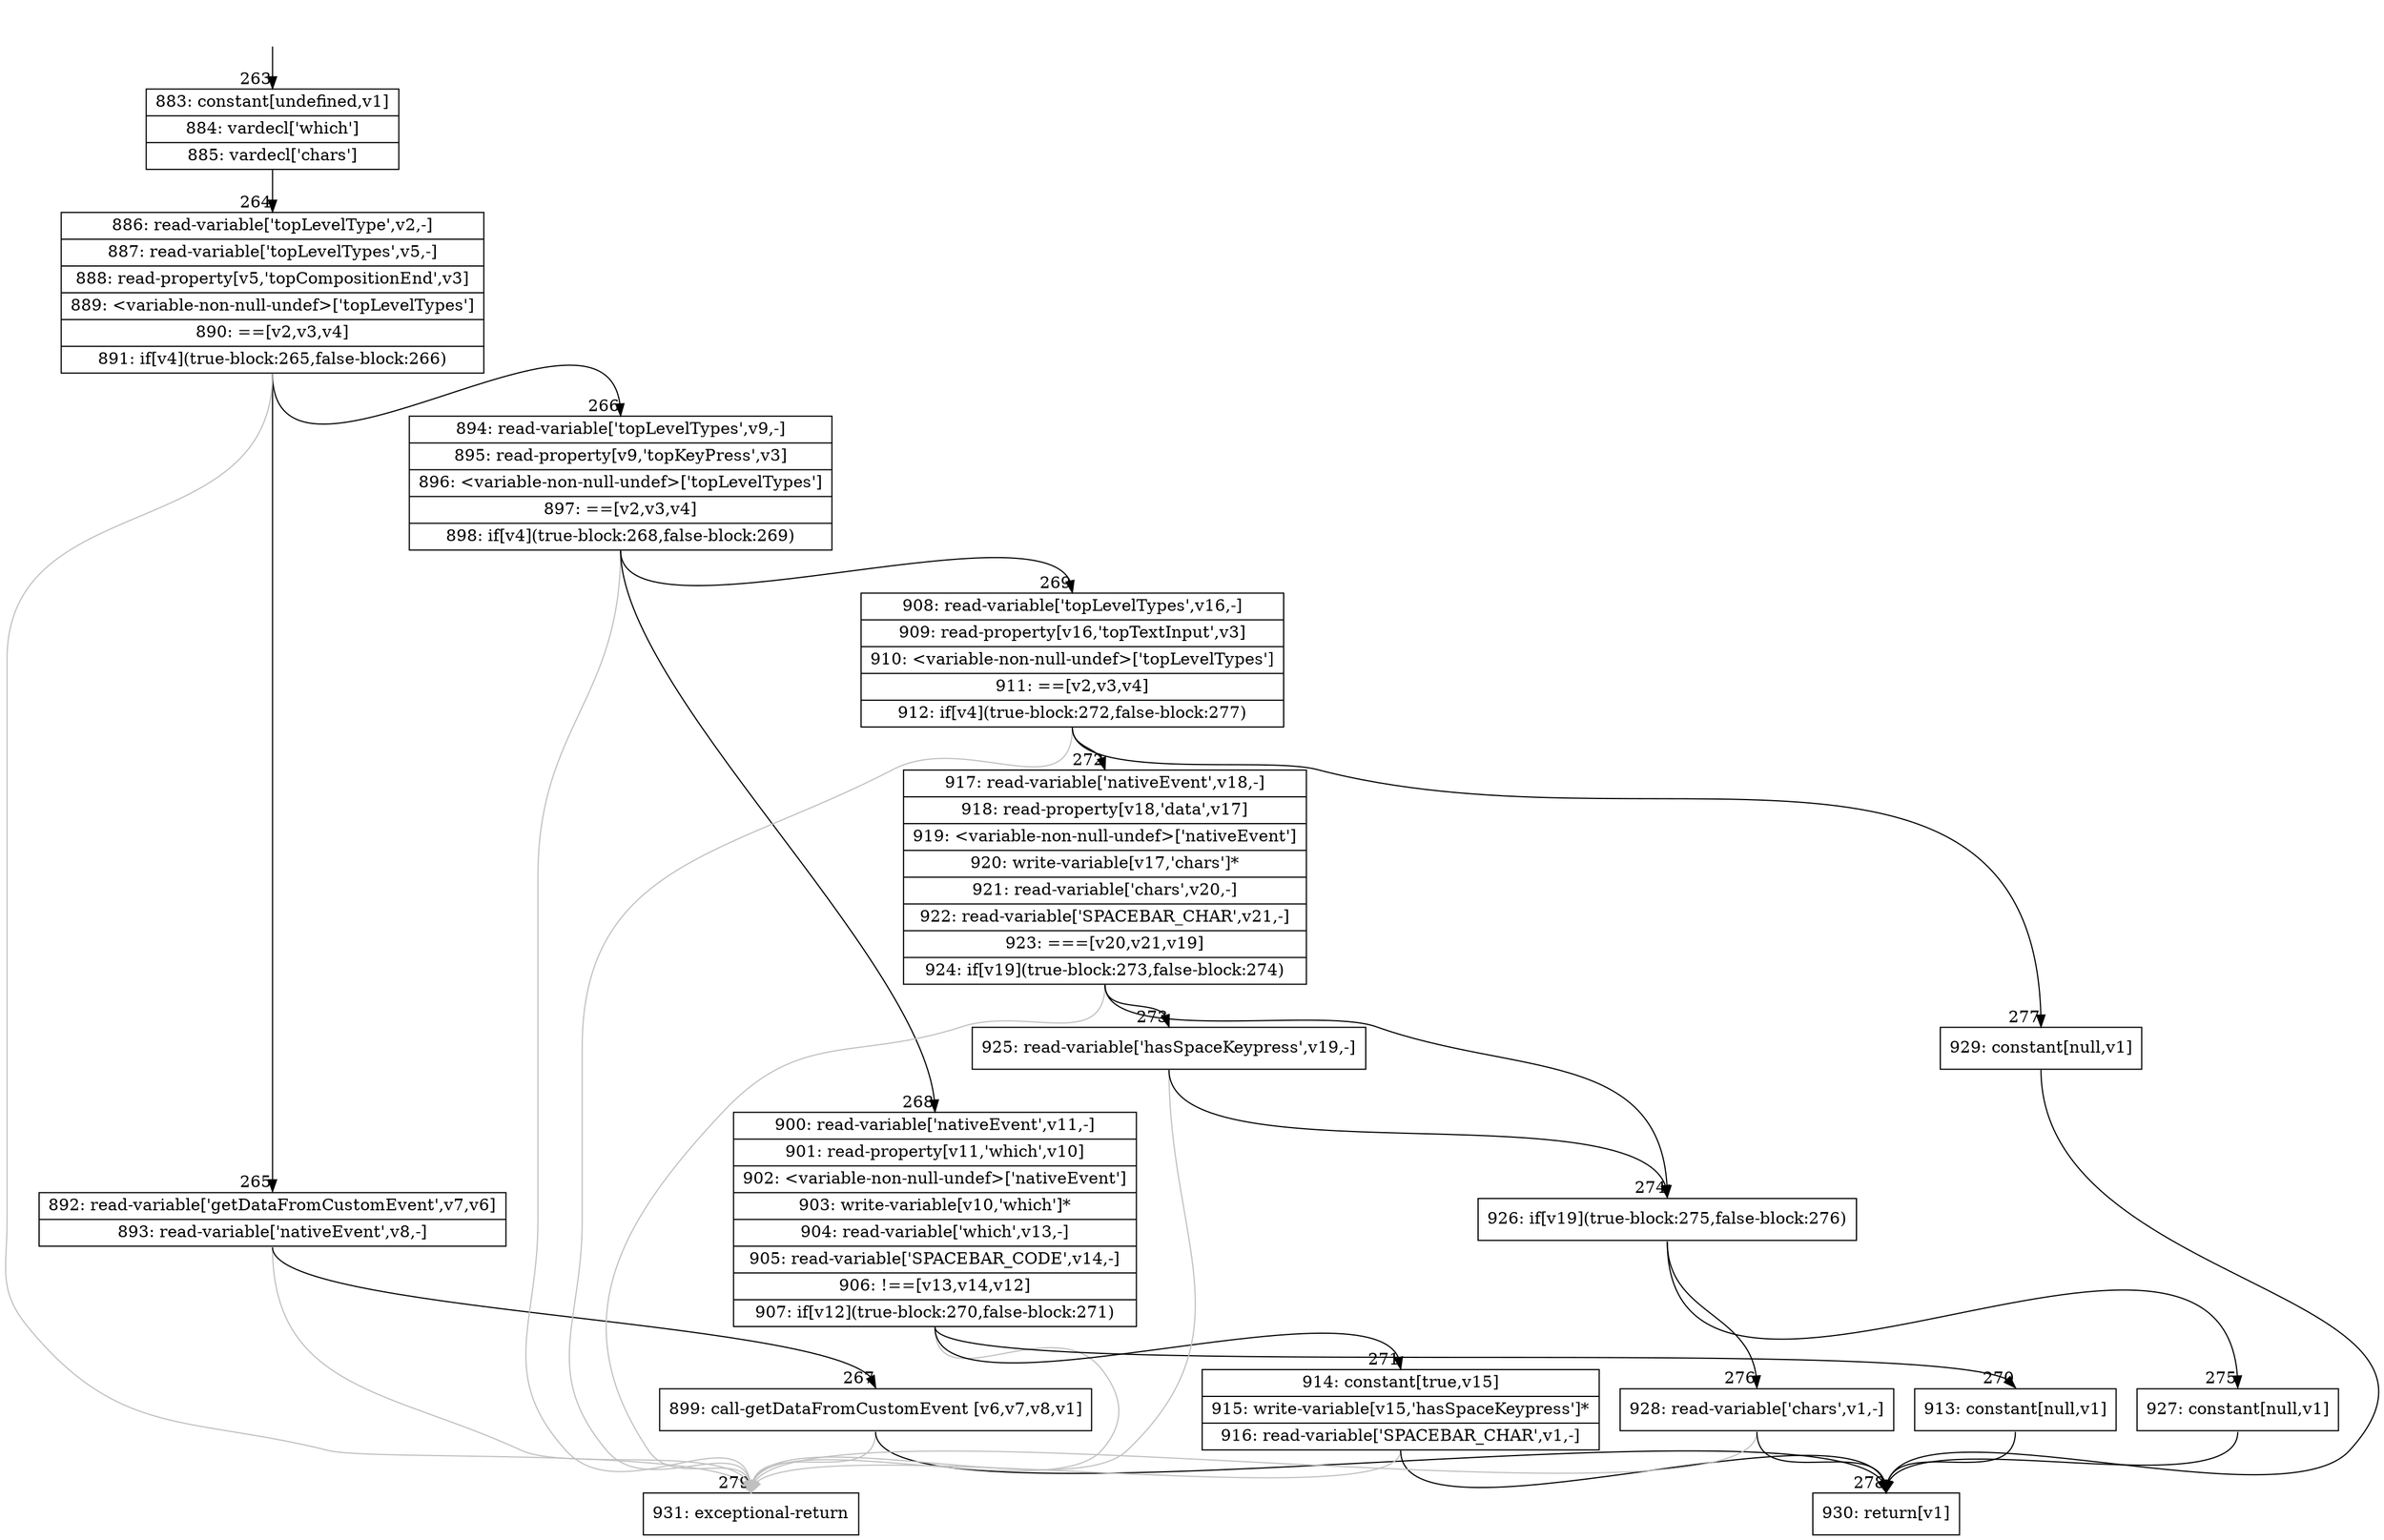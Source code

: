 digraph {
rankdir="TD"
BB_entry19[shape=none,label=""];
BB_entry19 -> BB263 [tailport=s, headport=n, headlabel="    263"]
BB263 [shape=record label="{883: constant[undefined,v1]|884: vardecl['which']|885: vardecl['chars']}" ] 
BB263 -> BB264 [tailport=s, headport=n, headlabel="      264"]
BB264 [shape=record label="{886: read-variable['topLevelType',v2,-]|887: read-variable['topLevelTypes',v5,-]|888: read-property[v5,'topCompositionEnd',v3]|889: \<variable-non-null-undef\>['topLevelTypes']|890: ==[v2,v3,v4]|891: if[v4](true-block:265,false-block:266)}" ] 
BB264 -> BB265 [tailport=s, headport=n, headlabel="      265"]
BB264 -> BB266 [tailport=s, headport=n, headlabel="      266"]
BB264 -> BB279 [tailport=s, headport=n, color=gray, headlabel="      279"]
BB265 [shape=record label="{892: read-variable['getDataFromCustomEvent',v7,v6]|893: read-variable['nativeEvent',v8,-]}" ] 
BB265 -> BB267 [tailport=s, headport=n, headlabel="      267"]
BB265 -> BB279 [tailport=s, headport=n, color=gray]
BB266 [shape=record label="{894: read-variable['topLevelTypes',v9,-]|895: read-property[v9,'topKeyPress',v3]|896: \<variable-non-null-undef\>['topLevelTypes']|897: ==[v2,v3,v4]|898: if[v4](true-block:268,false-block:269)}" ] 
BB266 -> BB268 [tailport=s, headport=n, headlabel="      268"]
BB266 -> BB269 [tailport=s, headport=n, headlabel="      269"]
BB266 -> BB279 [tailport=s, headport=n, color=gray]
BB267 [shape=record label="{899: call-getDataFromCustomEvent [v6,v7,v8,v1]}" ] 
BB267 -> BB278 [tailport=s, headport=n, headlabel="      278"]
BB267 -> BB279 [tailport=s, headport=n, color=gray]
BB268 [shape=record label="{900: read-variable['nativeEvent',v11,-]|901: read-property[v11,'which',v10]|902: \<variable-non-null-undef\>['nativeEvent']|903: write-variable[v10,'which']*|904: read-variable['which',v13,-]|905: read-variable['SPACEBAR_CODE',v14,-]|906: !==[v13,v14,v12]|907: if[v12](true-block:270,false-block:271)}" ] 
BB268 -> BB270 [tailport=s, headport=n, headlabel="      270"]
BB268 -> BB271 [tailport=s, headport=n, headlabel="      271"]
BB268 -> BB279 [tailport=s, headport=n, color=gray]
BB269 [shape=record label="{908: read-variable['topLevelTypes',v16,-]|909: read-property[v16,'topTextInput',v3]|910: \<variable-non-null-undef\>['topLevelTypes']|911: ==[v2,v3,v4]|912: if[v4](true-block:272,false-block:277)}" ] 
BB269 -> BB272 [tailport=s, headport=n, headlabel="      272"]
BB269 -> BB277 [tailport=s, headport=n, headlabel="      277"]
BB269 -> BB279 [tailport=s, headport=n, color=gray]
BB270 [shape=record label="{913: constant[null,v1]}" ] 
BB270 -> BB278 [tailport=s, headport=n]
BB271 [shape=record label="{914: constant[true,v15]|915: write-variable[v15,'hasSpaceKeypress']*|916: read-variable['SPACEBAR_CHAR',v1,-]}" ] 
BB271 -> BB278 [tailport=s, headport=n]
BB271 -> BB279 [tailport=s, headport=n, color=gray]
BB272 [shape=record label="{917: read-variable['nativeEvent',v18,-]|918: read-property[v18,'data',v17]|919: \<variable-non-null-undef\>['nativeEvent']|920: write-variable[v17,'chars']*|921: read-variable['chars',v20,-]|922: read-variable['SPACEBAR_CHAR',v21,-]|923: ===[v20,v21,v19]|924: if[v19](true-block:273,false-block:274)}" ] 
BB272 -> BB274 [tailport=s, headport=n, headlabel="      274"]
BB272 -> BB273 [tailport=s, headport=n, headlabel="      273"]
BB272 -> BB279 [tailport=s, headport=n, color=gray]
BB273 [shape=record label="{925: read-variable['hasSpaceKeypress',v19,-]}" ] 
BB273 -> BB274 [tailport=s, headport=n]
BB273 -> BB279 [tailport=s, headport=n, color=gray]
BB274 [shape=record label="{926: if[v19](true-block:275,false-block:276)}" ] 
BB274 -> BB275 [tailport=s, headport=n, headlabel="      275"]
BB274 -> BB276 [tailport=s, headport=n, headlabel="      276"]
BB275 [shape=record label="{927: constant[null,v1]}" ] 
BB275 -> BB278 [tailport=s, headport=n]
BB276 [shape=record label="{928: read-variable['chars',v1,-]}" ] 
BB276 -> BB278 [tailport=s, headport=n]
BB276 -> BB279 [tailport=s, headport=n, color=gray]
BB277 [shape=record label="{929: constant[null,v1]}" ] 
BB277 -> BB278 [tailport=s, headport=n]
BB278 [shape=record label="{930: return[v1]}" ] 
BB279 [shape=record label="{931: exceptional-return}" ] 
//#$~ 519
}
